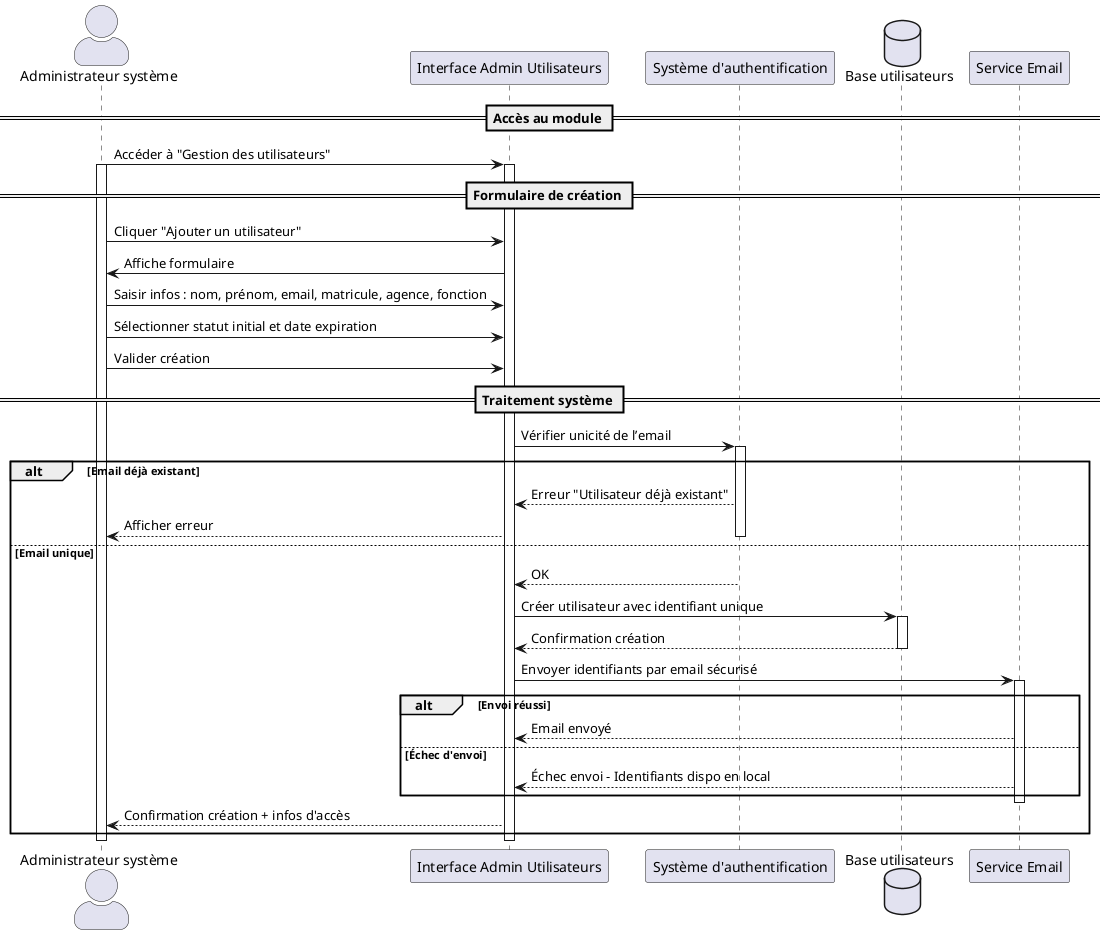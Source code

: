 @startuml UC067-A
skinparam actorStyle awesome

actor "Administrateur système" as Admin
participant "Interface Admin Utilisateurs" as UI
participant "Système d'authentification" as Auth
database "Base utilisateurs" as BDD
participant "Service Email" as Email

== Accès au module ==
Admin -> UI : Accéder à "Gestion des utilisateurs"
activate Admin
activate UI

== Formulaire de création ==
Admin -> UI : Cliquer "Ajouter un utilisateur"
UI -> Admin : Affiche formulaire
Admin -> UI : Saisir infos : nom, prénom, email, matricule, agence, fonction
Admin -> UI : Sélectionner statut initial et date expiration
Admin -> UI : Valider création

== Traitement système ==
UI -> Auth : Vérifier unicité de l’email
activate Auth
alt Email déjà existant
  Auth --> UI : Erreur "Utilisateur déjà existant"
  UI --> Admin : Afficher erreur
  deactivate Auth
else Email unique
  Auth --> UI : OK
  deactivate Auth

  UI -> BDD : Créer utilisateur avec identifiant unique
  activate BDD
  BDD --> UI : Confirmation création
  deactivate BDD

  UI -> Email : Envoyer identifiants par email sécurisé
  activate Email
  alt Envoi réussi
    Email --> UI : Email envoyé
  else Échec d'envoi
    Email --> UI : Échec envoi - Identifiants dispo en local
  end
  deactivate Email

  UI --> Admin : Confirmation création + infos d'accès
end
deactivate UI
deactivate Admin
@enduml

